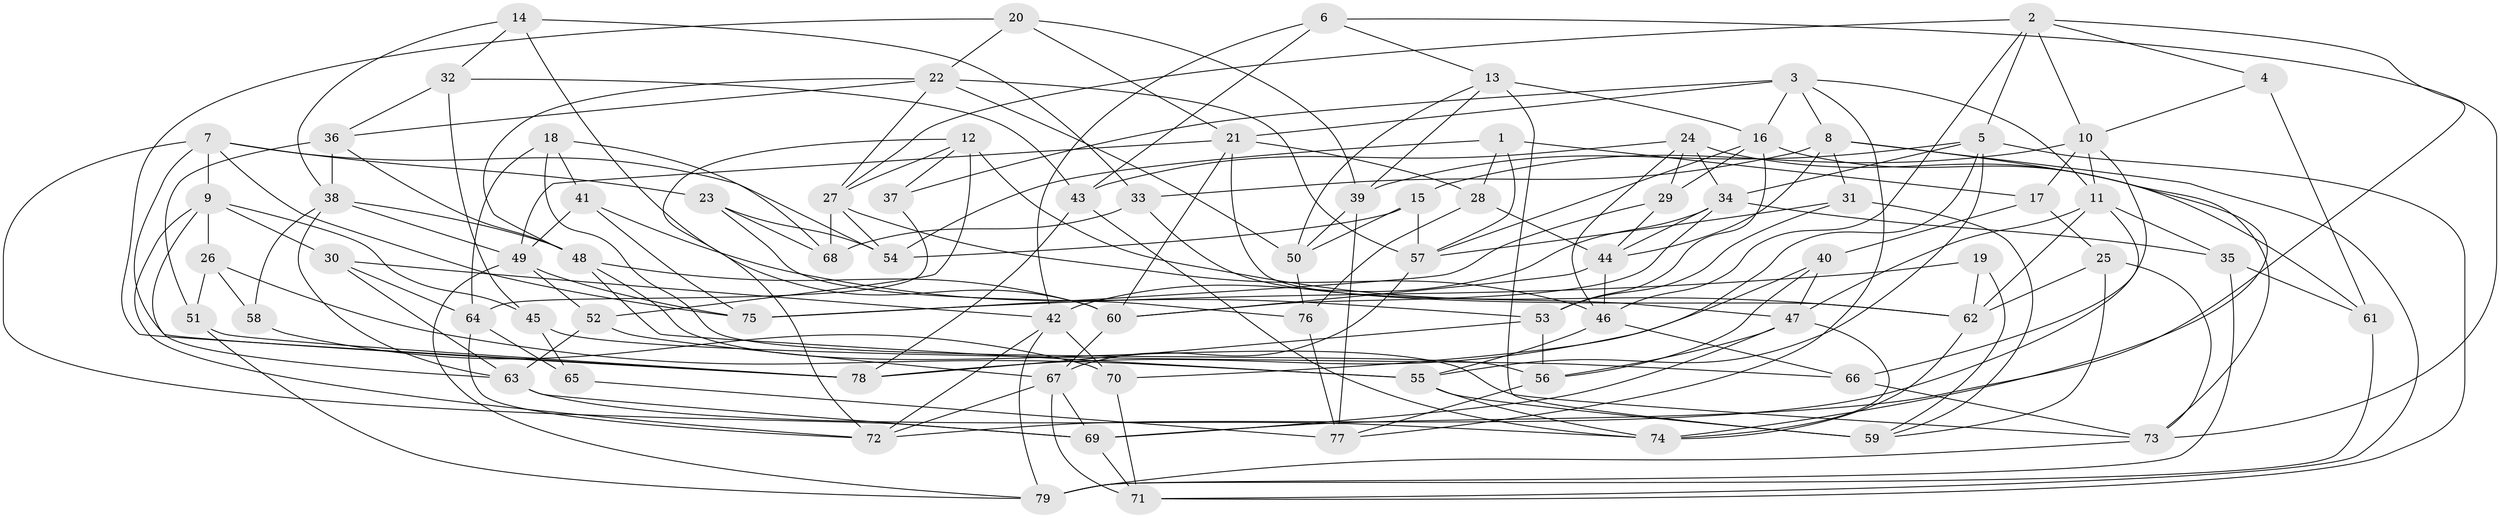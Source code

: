 // original degree distribution, {4: 1.0}
// Generated by graph-tools (version 1.1) at 2025/38/03/04/25 23:38:13]
// undirected, 79 vertices, 195 edges
graph export_dot {
  node [color=gray90,style=filled];
  1;
  2;
  3;
  4;
  5;
  6;
  7;
  8;
  9;
  10;
  11;
  12;
  13;
  14;
  15;
  16;
  17;
  18;
  19;
  20;
  21;
  22;
  23;
  24;
  25;
  26;
  27;
  28;
  29;
  30;
  31;
  32;
  33;
  34;
  35;
  36;
  37;
  38;
  39;
  40;
  41;
  42;
  43;
  44;
  45;
  46;
  47;
  48;
  49;
  50;
  51;
  52;
  53;
  54;
  55;
  56;
  57;
  58;
  59;
  60;
  61;
  62;
  63;
  64;
  65;
  66;
  67;
  68;
  69;
  70;
  71;
  72;
  73;
  74;
  75;
  76;
  77;
  78;
  79;
  1 -- 17 [weight=1.0];
  1 -- 28 [weight=1.0];
  1 -- 54 [weight=1.0];
  1 -- 57 [weight=1.0];
  2 -- 4 [weight=1.0];
  2 -- 5 [weight=1.0];
  2 -- 10 [weight=1.0];
  2 -- 27 [weight=1.0];
  2 -- 46 [weight=1.0];
  2 -- 69 [weight=1.0];
  3 -- 8 [weight=1.0];
  3 -- 11 [weight=1.0];
  3 -- 16 [weight=1.0];
  3 -- 21 [weight=1.0];
  3 -- 37 [weight=1.0];
  3 -- 77 [weight=1.0];
  4 -- 10 [weight=1.0];
  4 -- 61 [weight=2.0];
  5 -- 34 [weight=1.0];
  5 -- 39 [weight=1.0];
  5 -- 55 [weight=1.0];
  5 -- 70 [weight=1.0];
  5 -- 71 [weight=1.0];
  6 -- 13 [weight=1.0];
  6 -- 42 [weight=1.0];
  6 -- 43 [weight=1.0];
  6 -- 73 [weight=1.0];
  7 -- 9 [weight=1.0];
  7 -- 23 [weight=1.0];
  7 -- 54 [weight=1.0];
  7 -- 69 [weight=1.0];
  7 -- 75 [weight=1.0];
  7 -- 78 [weight=1.0];
  8 -- 31 [weight=1.0];
  8 -- 33 [weight=1.0];
  8 -- 44 [weight=1.0];
  8 -- 71 [weight=1.0];
  8 -- 74 [weight=1.0];
  9 -- 26 [weight=1.0];
  9 -- 30 [weight=1.0];
  9 -- 45 [weight=1.0];
  9 -- 63 [weight=1.0];
  9 -- 72 [weight=1.0];
  10 -- 11 [weight=1.0];
  10 -- 15 [weight=1.0];
  10 -- 17 [weight=1.0];
  10 -- 66 [weight=1.0];
  11 -- 35 [weight=1.0];
  11 -- 47 [weight=1.0];
  11 -- 62 [weight=1.0];
  11 -- 72 [weight=1.0];
  12 -- 27 [weight=1.0];
  12 -- 37 [weight=2.0];
  12 -- 52 [weight=1.0];
  12 -- 62 [weight=1.0];
  12 -- 72 [weight=1.0];
  13 -- 16 [weight=1.0];
  13 -- 39 [weight=1.0];
  13 -- 50 [weight=1.0];
  13 -- 59 [weight=2.0];
  14 -- 32 [weight=1.0];
  14 -- 33 [weight=1.0];
  14 -- 38 [weight=1.0];
  14 -- 60 [weight=1.0];
  15 -- 50 [weight=1.0];
  15 -- 54 [weight=1.0];
  15 -- 57 [weight=1.0];
  16 -- 29 [weight=1.0];
  16 -- 53 [weight=1.0];
  16 -- 57 [weight=1.0];
  16 -- 73 [weight=1.0];
  17 -- 25 [weight=1.0];
  17 -- 40 [weight=1.0];
  18 -- 41 [weight=1.0];
  18 -- 56 [weight=1.0];
  18 -- 64 [weight=1.0];
  18 -- 68 [weight=1.0];
  19 -- 59 [weight=1.0];
  19 -- 62 [weight=1.0];
  19 -- 75 [weight=2.0];
  20 -- 21 [weight=1.0];
  20 -- 22 [weight=1.0];
  20 -- 39 [weight=1.0];
  20 -- 78 [weight=1.0];
  21 -- 28 [weight=1.0];
  21 -- 49 [weight=1.0];
  21 -- 60 [weight=1.0];
  21 -- 62 [weight=1.0];
  22 -- 27 [weight=1.0];
  22 -- 36 [weight=1.0];
  22 -- 48 [weight=1.0];
  22 -- 50 [weight=1.0];
  22 -- 57 [weight=1.0];
  23 -- 54 [weight=2.0];
  23 -- 68 [weight=1.0];
  23 -- 76 [weight=2.0];
  24 -- 29 [weight=1.0];
  24 -- 34 [weight=1.0];
  24 -- 43 [weight=1.0];
  24 -- 46 [weight=1.0];
  24 -- 61 [weight=2.0];
  25 -- 59 [weight=1.0];
  25 -- 62 [weight=1.0];
  25 -- 73 [weight=1.0];
  26 -- 51 [weight=1.0];
  26 -- 55 [weight=1.0];
  26 -- 58 [weight=1.0];
  27 -- 46 [weight=1.0];
  27 -- 54 [weight=1.0];
  27 -- 68 [weight=1.0];
  28 -- 44 [weight=1.0];
  28 -- 76 [weight=1.0];
  29 -- 44 [weight=1.0];
  29 -- 75 [weight=1.0];
  30 -- 42 [weight=1.0];
  30 -- 63 [weight=1.0];
  30 -- 64 [weight=1.0];
  31 -- 53 [weight=1.0];
  31 -- 57 [weight=1.0];
  31 -- 59 [weight=1.0];
  32 -- 36 [weight=2.0];
  32 -- 43 [weight=2.0];
  32 -- 45 [weight=1.0];
  33 -- 47 [weight=1.0];
  33 -- 68 [weight=1.0];
  34 -- 35 [weight=1.0];
  34 -- 42 [weight=1.0];
  34 -- 44 [weight=1.0];
  34 -- 60 [weight=1.0];
  35 -- 61 [weight=1.0];
  35 -- 79 [weight=1.0];
  36 -- 38 [weight=1.0];
  36 -- 48 [weight=1.0];
  36 -- 51 [weight=1.0];
  37 -- 64 [weight=1.0];
  38 -- 48 [weight=1.0];
  38 -- 49 [weight=1.0];
  38 -- 58 [weight=1.0];
  38 -- 63 [weight=1.0];
  39 -- 50 [weight=2.0];
  39 -- 77 [weight=1.0];
  40 -- 47 [weight=1.0];
  40 -- 56 [weight=1.0];
  40 -- 78 [weight=1.0];
  41 -- 49 [weight=1.0];
  41 -- 53 [weight=1.0];
  41 -- 75 [weight=1.0];
  42 -- 70 [weight=1.0];
  42 -- 72 [weight=1.0];
  42 -- 79 [weight=1.0];
  43 -- 74 [weight=1.0];
  43 -- 78 [weight=1.0];
  44 -- 46 [weight=1.0];
  44 -- 60 [weight=1.0];
  45 -- 65 [weight=1.0];
  45 -- 66 [weight=1.0];
  46 -- 55 [weight=1.0];
  46 -- 66 [weight=1.0];
  47 -- 56 [weight=1.0];
  47 -- 69 [weight=1.0];
  47 -- 74 [weight=1.0];
  48 -- 55 [weight=1.0];
  48 -- 60 [weight=1.0];
  48 -- 73 [weight=1.0];
  49 -- 52 [weight=1.0];
  49 -- 75 [weight=1.0];
  49 -- 79 [weight=1.0];
  50 -- 76 [weight=1.0];
  51 -- 78 [weight=1.0];
  51 -- 79 [weight=1.0];
  52 -- 63 [weight=1.0];
  52 -- 67 [weight=1.0];
  53 -- 56 [weight=2.0];
  53 -- 78 [weight=1.0];
  55 -- 59 [weight=1.0];
  55 -- 74 [weight=1.0];
  56 -- 77 [weight=1.0];
  57 -- 67 [weight=1.0];
  58 -- 70 [weight=2.0];
  60 -- 67 [weight=1.0];
  61 -- 79 [weight=1.0];
  62 -- 74 [weight=1.0];
  63 -- 69 [weight=1.0];
  63 -- 74 [weight=1.0];
  64 -- 65 [weight=2.0];
  64 -- 72 [weight=1.0];
  65 -- 77 [weight=1.0];
  66 -- 73 [weight=1.0];
  67 -- 69 [weight=1.0];
  67 -- 71 [weight=1.0];
  67 -- 72 [weight=1.0];
  69 -- 71 [weight=1.0];
  70 -- 71 [weight=2.0];
  73 -- 79 [weight=1.0];
  76 -- 77 [weight=2.0];
}
